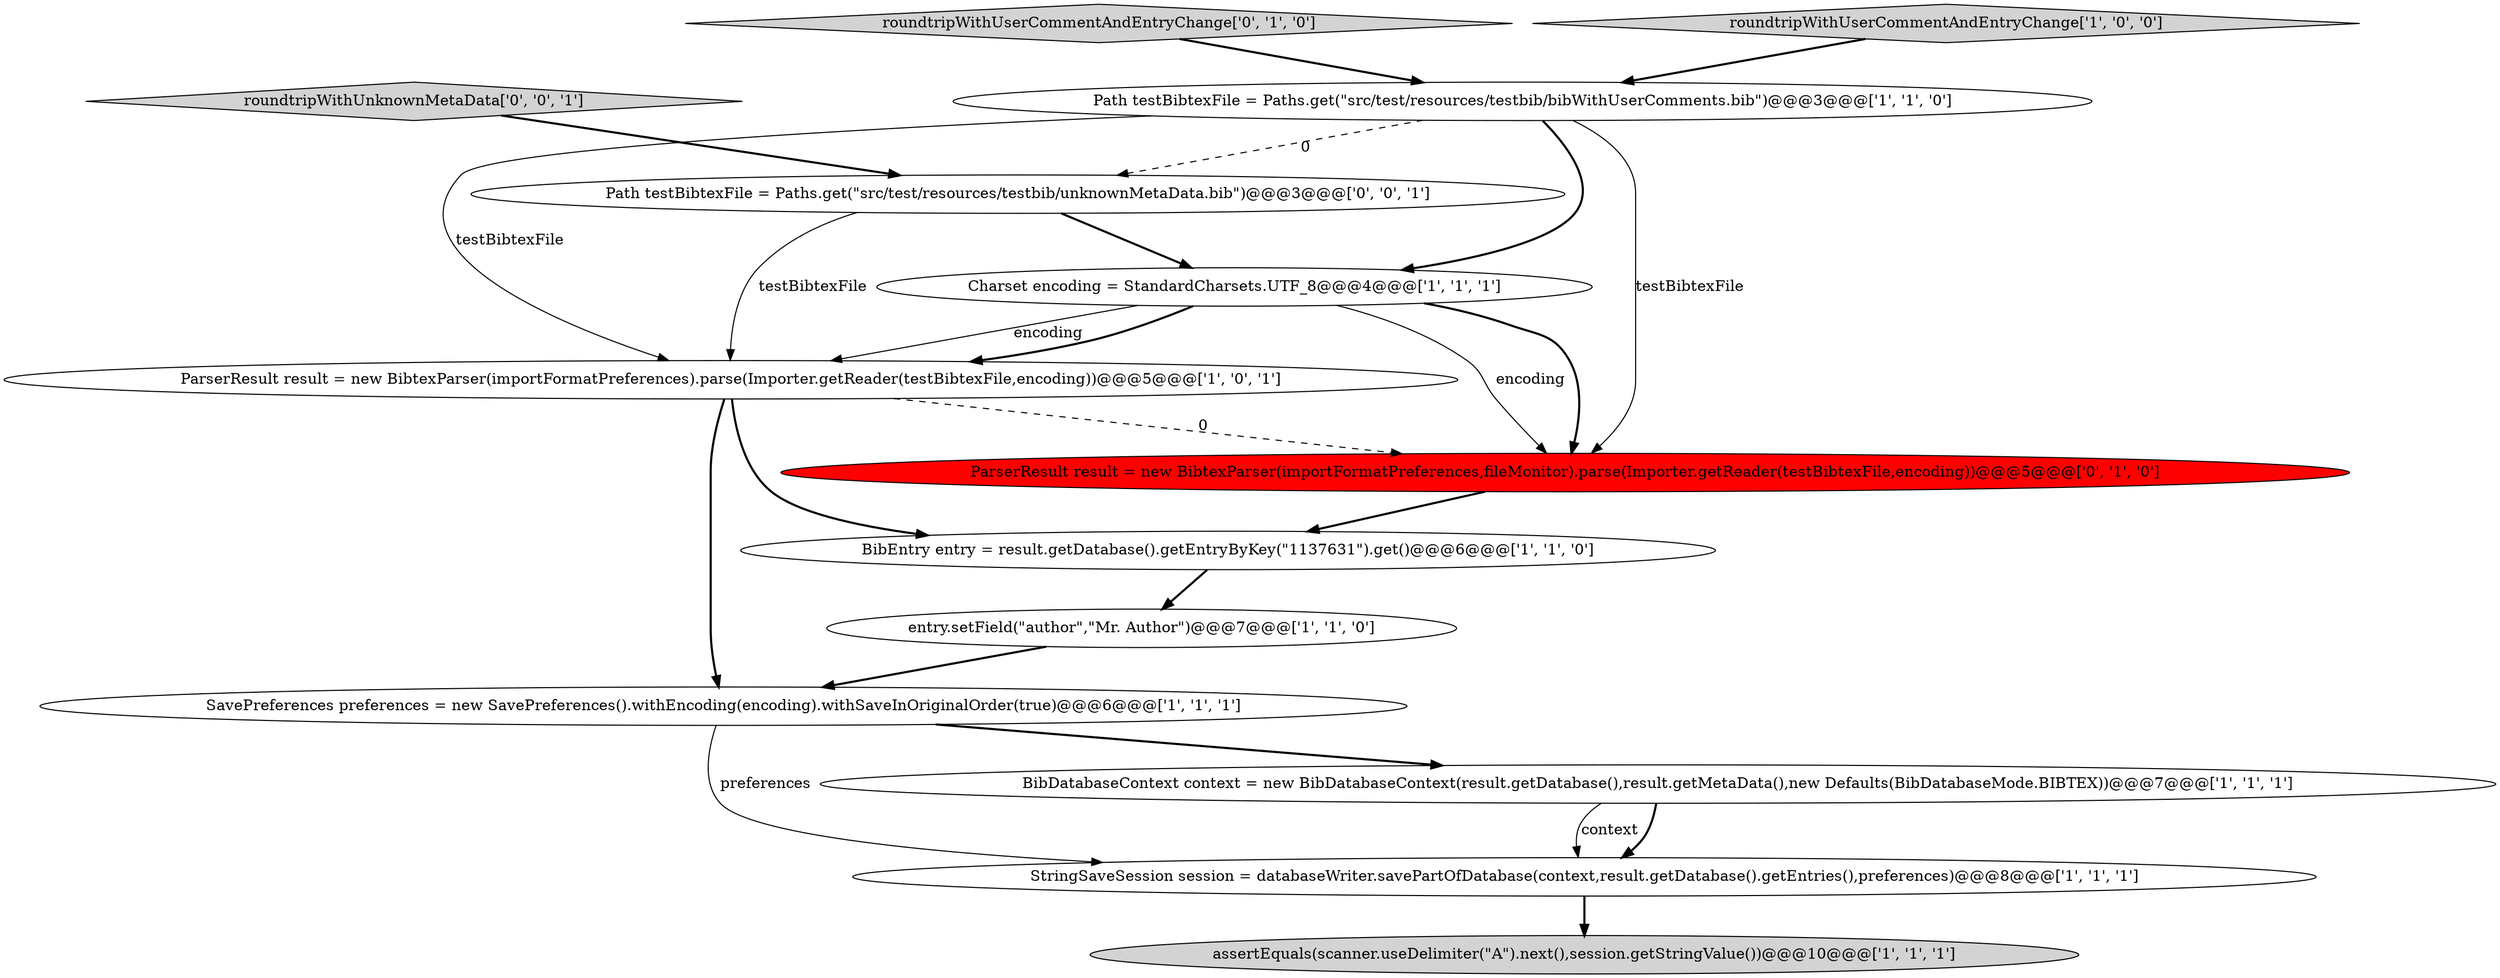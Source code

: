 digraph {
1 [style = filled, label = "entry.setField(\"author\",\"Mr. Author\")@@@7@@@['1', '1', '0']", fillcolor = white, shape = ellipse image = "AAA0AAABBB1BBB"];
8 [style = filled, label = "ParserResult result = new BibtexParser(importFormatPreferences).parse(Importer.getReader(testBibtexFile,encoding))@@@5@@@['1', '0', '1']", fillcolor = white, shape = ellipse image = "AAA0AAABBB1BBB"];
9 [style = filled, label = "SavePreferences preferences = new SavePreferences().withEncoding(encoding).withSaveInOriginalOrder(true)@@@6@@@['1', '1', '1']", fillcolor = white, shape = ellipse image = "AAA0AAABBB1BBB"];
13 [style = filled, label = "roundtripWithUnknownMetaData['0', '0', '1']", fillcolor = lightgray, shape = diamond image = "AAA0AAABBB3BBB"];
11 [style = filled, label = "roundtripWithUserCommentAndEntryChange['0', '1', '0']", fillcolor = lightgray, shape = diamond image = "AAA0AAABBB2BBB"];
0 [style = filled, label = "Path testBibtexFile = Paths.get(\"src/test/resources/testbib/bibWithUserComments.bib\")@@@3@@@['1', '1', '0']", fillcolor = white, shape = ellipse image = "AAA0AAABBB1BBB"];
2 [style = filled, label = "Charset encoding = StandardCharsets.UTF_8@@@4@@@['1', '1', '1']", fillcolor = white, shape = ellipse image = "AAA0AAABBB1BBB"];
6 [style = filled, label = "BibEntry entry = result.getDatabase().getEntryByKey(\"1137631\").get()@@@6@@@['1', '1', '0']", fillcolor = white, shape = ellipse image = "AAA0AAABBB1BBB"];
12 [style = filled, label = "Path testBibtexFile = Paths.get(\"src/test/resources/testbib/unknownMetaData.bib\")@@@3@@@['0', '0', '1']", fillcolor = white, shape = ellipse image = "AAA0AAABBB3BBB"];
3 [style = filled, label = "StringSaveSession session = databaseWriter.savePartOfDatabase(context,result.getDatabase().getEntries(),preferences)@@@8@@@['1', '1', '1']", fillcolor = white, shape = ellipse image = "AAA0AAABBB1BBB"];
7 [style = filled, label = "assertEquals(scanner.useDelimiter(\"\A\").next(),session.getStringValue())@@@10@@@['1', '1', '1']", fillcolor = lightgray, shape = ellipse image = "AAA0AAABBB1BBB"];
5 [style = filled, label = "roundtripWithUserCommentAndEntryChange['1', '0', '0']", fillcolor = lightgray, shape = diamond image = "AAA0AAABBB1BBB"];
10 [style = filled, label = "ParserResult result = new BibtexParser(importFormatPreferences,fileMonitor).parse(Importer.getReader(testBibtexFile,encoding))@@@5@@@['0', '1', '0']", fillcolor = red, shape = ellipse image = "AAA1AAABBB2BBB"];
4 [style = filled, label = "BibDatabaseContext context = new BibDatabaseContext(result.getDatabase(),result.getMetaData(),new Defaults(BibDatabaseMode.BIBTEX))@@@7@@@['1', '1', '1']", fillcolor = white, shape = ellipse image = "AAA0AAABBB1BBB"];
12->8 [style = solid, label="testBibtexFile"];
4->3 [style = bold, label=""];
8->10 [style = dashed, label="0"];
0->10 [style = solid, label="testBibtexFile"];
9->4 [style = bold, label=""];
0->2 [style = bold, label=""];
9->3 [style = solid, label="preferences"];
8->6 [style = bold, label=""];
0->12 [style = dashed, label="0"];
2->10 [style = bold, label=""];
10->6 [style = bold, label=""];
1->9 [style = bold, label=""];
2->8 [style = solid, label="encoding"];
6->1 [style = bold, label=""];
12->2 [style = bold, label=""];
11->0 [style = bold, label=""];
13->12 [style = bold, label=""];
5->0 [style = bold, label=""];
3->7 [style = bold, label=""];
0->8 [style = solid, label="testBibtexFile"];
8->9 [style = bold, label=""];
4->3 [style = solid, label="context"];
2->10 [style = solid, label="encoding"];
2->8 [style = bold, label=""];
}
